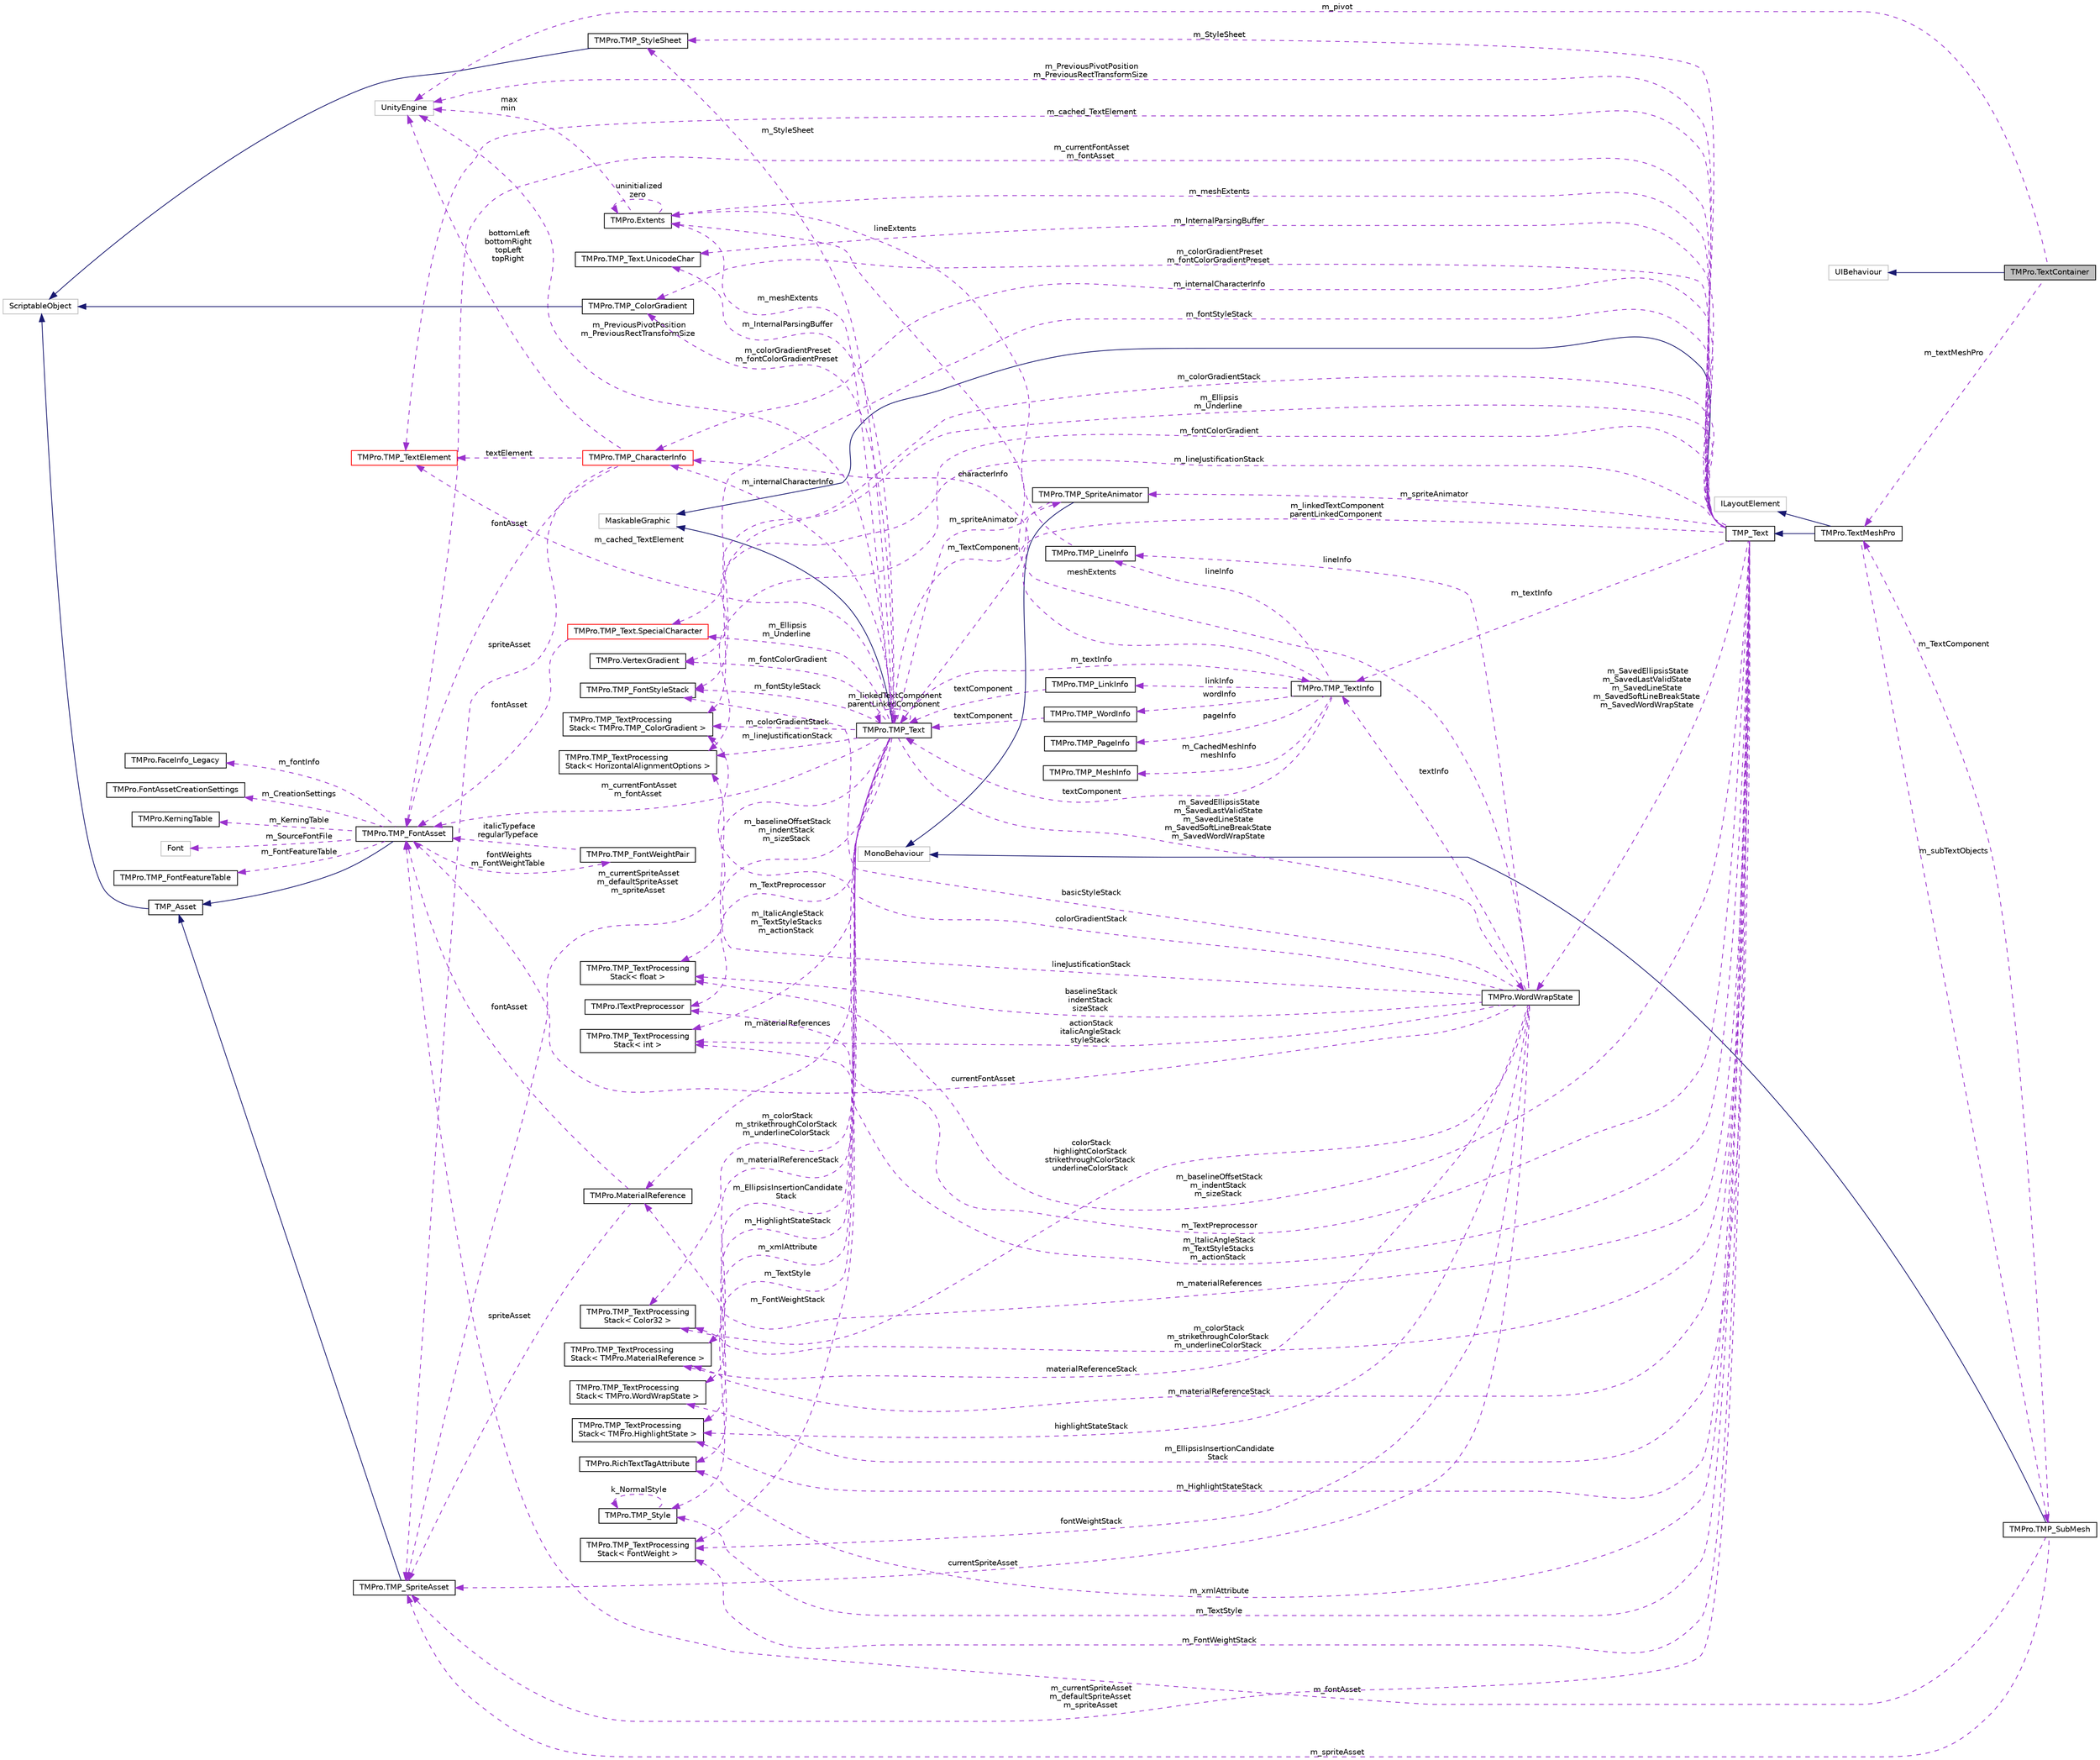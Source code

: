 digraph "TMPro.TextContainer"
{
 // LATEX_PDF_SIZE
  edge [fontname="Helvetica",fontsize="10",labelfontname="Helvetica",labelfontsize="10"];
  node [fontname="Helvetica",fontsize="10",shape=record];
  rankdir="LR";
  Node1 [label="TMPro.TextContainer",height=0.2,width=0.4,color="black", fillcolor="grey75", style="filled", fontcolor="black",tooltip=" "];
  Node2 -> Node1 [dir="back",color="midnightblue",fontsize="10",style="solid",fontname="Helvetica"];
  Node2 [label="UIBehaviour",height=0.2,width=0.4,color="grey75", fillcolor="white", style="filled",tooltip=" "];
  Node3 -> Node1 [dir="back",color="darkorchid3",fontsize="10",style="dashed",label=" m_pivot" ,fontname="Helvetica"];
  Node3 [label="UnityEngine",height=0.2,width=0.4,color="grey75", fillcolor="white", style="filled",tooltip=" "];
  Node4 -> Node1 [dir="back",color="darkorchid3",fontsize="10",style="dashed",label=" m_textMeshPro" ,fontname="Helvetica"];
  Node4 [label="TMPro.TextMeshPro",height=0.2,width=0.4,color="black", fillcolor="white", style="filled",URL="$class_t_m_pro_1_1_text_mesh_pro.html",tooltip=" "];
  Node5 -> Node4 [dir="back",color="midnightblue",fontsize="10",style="solid",fontname="Helvetica"];
  Node5 [label="TMP_Text",height=0.2,width=0.4,color="black", fillcolor="white", style="filled",URL="$class_t_m_pro_1_1_t_m_p___text.html",tooltip="Base class which contains common properties and functions shared between the TextMeshPro and TextMesh..."];
  Node6 -> Node5 [dir="back",color="midnightblue",fontsize="10",style="solid",fontname="Helvetica"];
  Node6 [label="MaskableGraphic",height=0.2,width=0.4,color="grey75", fillcolor="white", style="filled",tooltip=" "];
  Node7 -> Node5 [dir="back",color="darkorchid3",fontsize="10",style="dashed",label=" m_fontStyleStack" ,fontname="Helvetica"];
  Node7 [label="TMPro.TMP_FontStyleStack",height=0.2,width=0.4,color="black", fillcolor="white", style="filled",URL="$struct_t_m_pro_1_1_t_m_p___font_style_stack.html",tooltip="Structure used to track basic XML tags which are binary (on / off)"];
  Node8 -> Node5 [dir="back",color="darkorchid3",fontsize="10",style="dashed",label=" m_colorGradientStack" ,fontname="Helvetica"];
  Node8 [label="TMPro.TMP_TextProcessing\lStack\< TMPro.TMP_ColorGradient \>",height=0.2,width=0.4,color="black", fillcolor="white", style="filled",URL="$struct_t_m_pro_1_1_t_m_p___text_processing_stack.html",tooltip=" "];
  Node9 -> Node5 [dir="back",color="darkorchid3",fontsize="10",style="dashed",label=" m_InternalParsingBuffer" ,fontname="Helvetica"];
  Node9 [label="TMPro.TMP_Text.UnicodeChar",height=0.2,width=0.4,color="black", fillcolor="white", style="filled",URL="$struct_t_m_pro_1_1_t_m_p___text_1_1_unicode_char.html",tooltip=" "];
  Node10 -> Node5 [dir="back",color="darkorchid3",fontsize="10",style="dashed",label=" m_lineJustificationStack" ,fontname="Helvetica"];
  Node10 [label="TMPro.TMP_TextProcessing\lStack\< HorizontalAlignmentOptions \>",height=0.2,width=0.4,color="black", fillcolor="white", style="filled",URL="$struct_t_m_pro_1_1_t_m_p___text_processing_stack.html",tooltip=" "];
  Node11 -> Node5 [dir="back",color="darkorchid3",fontsize="10",style="dashed",label=" m_materialReferences" ,fontname="Helvetica"];
  Node11 [label="TMPro.MaterialReference",height=0.2,width=0.4,color="black", fillcolor="white", style="filled",URL="$struct_t_m_pro_1_1_material_reference.html",tooltip=" "];
  Node12 -> Node11 [dir="back",color="darkorchid3",fontsize="10",style="dashed",label=" fontAsset" ,fontname="Helvetica"];
  Node12 [label="TMPro.TMP_FontAsset",height=0.2,width=0.4,color="black", fillcolor="white", style="filled",URL="$class_t_m_pro_1_1_t_m_p___font_asset.html",tooltip=" "];
  Node13 -> Node12 [dir="back",color="midnightblue",fontsize="10",style="solid",fontname="Helvetica"];
  Node13 [label="TMP_Asset",height=0.2,width=0.4,color="black", fillcolor="white", style="filled",URL="$class_t_m_pro_1_1_t_m_p___asset.html",tooltip=" "];
  Node14 -> Node13 [dir="back",color="midnightblue",fontsize="10",style="solid",fontname="Helvetica"];
  Node14 [label="ScriptableObject",height=0.2,width=0.4,color="grey75", fillcolor="white", style="filled",tooltip=" "];
  Node15 -> Node12 [dir="back",color="darkorchid3",fontsize="10",style="dashed",label=" m_CreationSettings" ,fontname="Helvetica"];
  Node15 [label="TMPro.FontAssetCreationSettings",height=0.2,width=0.4,color="black", fillcolor="white", style="filled",URL="$struct_t_m_pro_1_1_font_asset_creation_settings.html",tooltip=" "];
  Node16 -> Node12 [dir="back",color="darkorchid3",fontsize="10",style="dashed",label=" m_KerningTable" ,fontname="Helvetica"];
  Node16 [label="TMPro.KerningTable",height=0.2,width=0.4,color="black", fillcolor="white", style="filled",URL="$class_t_m_pro_1_1_kerning_table.html",tooltip=" "];
  Node17 -> Node12 [dir="back",color="darkorchid3",fontsize="10",style="dashed",label=" fontWeights\nm_FontWeightTable" ,fontname="Helvetica"];
  Node17 [label="TMPro.TMP_FontWeightPair",height=0.2,width=0.4,color="black", fillcolor="white", style="filled",URL="$struct_t_m_pro_1_1_t_m_p___font_weight_pair.html",tooltip="Contains the font assets for the regular and italic styles associated with a given font weight."];
  Node12 -> Node17 [dir="back",color="darkorchid3",fontsize="10",style="dashed",label=" italicTypeface\nregularTypeface" ,fontname="Helvetica"];
  Node18 -> Node12 [dir="back",color="darkorchid3",fontsize="10",style="dashed",label=" m_SourceFontFile" ,fontname="Helvetica"];
  Node18 [label="Font",height=0.2,width=0.4,color="grey75", fillcolor="white", style="filled",tooltip=" "];
  Node19 -> Node12 [dir="back",color="darkorchid3",fontsize="10",style="dashed",label=" m_FontFeatureTable" ,fontname="Helvetica"];
  Node19 [label="TMPro.TMP_FontFeatureTable",height=0.2,width=0.4,color="black", fillcolor="white", style="filled",URL="$class_t_m_pro_1_1_t_m_p___font_feature_table.html",tooltip="Table that contains the various font features available for the given font asset."];
  Node20 -> Node12 [dir="back",color="darkorchid3",fontsize="10",style="dashed",label=" m_fontInfo" ,fontname="Helvetica"];
  Node20 [label="TMPro.FaceInfo_Legacy",height=0.2,width=0.4,color="black", fillcolor="white", style="filled",URL="$class_t_m_pro_1_1_face_info___legacy.html",tooltip="Class that contains the basic information about the font."];
  Node21 -> Node11 [dir="back",color="darkorchid3",fontsize="10",style="dashed",label=" spriteAsset" ,fontname="Helvetica"];
  Node21 [label="TMPro.TMP_SpriteAsset",height=0.2,width=0.4,color="black", fillcolor="white", style="filled",URL="$class_t_m_pro_1_1_t_m_p___sprite_asset.html",tooltip=" "];
  Node13 -> Node21 [dir="back",color="midnightblue",fontsize="10",style="solid",fontname="Helvetica"];
  Node22 -> Node5 [dir="back",color="darkorchid3",fontsize="10",style="dashed",label=" m_textInfo" ,fontname="Helvetica"];
  Node22 [label="TMPro.TMP_TextInfo",height=0.2,width=0.4,color="black", fillcolor="white", style="filled",URL="$class_t_m_pro_1_1_t_m_p___text_info.html",tooltip="Class which contains information about every element contained within the text object."];
  Node23 -> Node22 [dir="back",color="darkorchid3",fontsize="10",style="dashed",label=" linkInfo" ,fontname="Helvetica"];
  Node23 [label="TMPro.TMP_LinkInfo",height=0.2,width=0.4,color="black", fillcolor="white", style="filled",URL="$struct_t_m_pro_1_1_t_m_p___link_info.html",tooltip="Structure containing information about individual links contained in the text object."];
  Node24 -> Node23 [dir="back",color="darkorchid3",fontsize="10",style="dashed",label=" textComponent" ,fontname="Helvetica"];
  Node24 [label="TMPro.TMP_Text",height=0.2,width=0.4,color="black", fillcolor="white", style="filled",URL="$class_t_m_pro_1_1_t_m_p___text.html",tooltip="Base class which contains common properties and functions shared between the TextMeshPro and TextMesh..."];
  Node6 -> Node24 [dir="back",color="midnightblue",fontsize="10",style="solid",fontname="Helvetica"];
  Node7 -> Node24 [dir="back",color="darkorchid3",fontsize="10",style="dashed",label=" m_fontStyleStack" ,fontname="Helvetica"];
  Node8 -> Node24 [dir="back",color="darkorchid3",fontsize="10",style="dashed",label=" m_colorGradientStack" ,fontname="Helvetica"];
  Node9 -> Node24 [dir="back",color="darkorchid3",fontsize="10",style="dashed",label=" m_InternalParsingBuffer" ,fontname="Helvetica"];
  Node10 -> Node24 [dir="back",color="darkorchid3",fontsize="10",style="dashed",label=" m_lineJustificationStack" ,fontname="Helvetica"];
  Node11 -> Node24 [dir="back",color="darkorchid3",fontsize="10",style="dashed",label=" m_materialReferences" ,fontname="Helvetica"];
  Node22 -> Node24 [dir="back",color="darkorchid3",fontsize="10",style="dashed",label=" m_textInfo" ,fontname="Helvetica"];
  Node25 -> Node24 [dir="back",color="darkorchid3",fontsize="10",style="dashed",label=" m_meshExtents" ,fontname="Helvetica"];
  Node25 [label="TMPro.Extents",height=0.2,width=0.4,color="black", fillcolor="white", style="filled",URL="$struct_t_m_pro_1_1_extents.html",tooltip=" "];
  Node25 -> Node25 [dir="back",color="darkorchid3",fontsize="10",style="dashed",label=" uninitialized\nzero" ,fontname="Helvetica"];
  Node3 -> Node25 [dir="back",color="darkorchid3",fontsize="10",style="dashed",label=" max\nmin" ,fontname="Helvetica"];
  Node12 -> Node24 [dir="back",color="darkorchid3",fontsize="10",style="dashed",label=" m_currentFontAsset\nm_fontAsset" ,fontname="Helvetica"];
  Node3 -> Node24 [dir="back",color="darkorchid3",fontsize="10",style="dashed",label=" m_PreviousPivotPosition\nm_PreviousRectTransformSize" ,fontname="Helvetica"];
  Node26 -> Node24 [dir="back",color="darkorchid3",fontsize="10",style="dashed",label=" m_StyleSheet" ,fontname="Helvetica"];
  Node26 [label="TMPro.TMP_StyleSheet",height=0.2,width=0.4,color="black", fillcolor="white", style="filled",URL="$class_t_m_pro_1_1_t_m_p___style_sheet.html",tooltip=" "];
  Node14 -> Node26 [dir="back",color="midnightblue",fontsize="10",style="solid",fontname="Helvetica"];
  Node27 -> Node24 [dir="back",color="darkorchid3",fontsize="10",style="dashed",label=" m_fontColorGradient" ,fontname="Helvetica"];
  Node27 [label="TMPro.VertexGradient",height=0.2,width=0.4,color="black", fillcolor="white", style="filled",URL="$struct_t_m_pro_1_1_vertex_gradient.html",tooltip="TMP custom data type to represent 32 bit characters."];
  Node28 -> Node24 [dir="back",color="darkorchid3",fontsize="10",style="dashed",label=" m_Ellipsis\nm_Underline" ,fontname="Helvetica"];
  Node28 [label="TMPro.TMP_Text.SpecialCharacter",height=0.2,width=0.4,color="red", fillcolor="white", style="filled",URL="$struct_t_m_pro_1_1_t_m_p___text_1_1_special_character.html",tooltip=" "];
  Node12 -> Node28 [dir="back",color="darkorchid3",fontsize="10",style="dashed",label=" fontAsset" ,fontname="Helvetica"];
  Node24 -> Node24 [dir="back",color="darkorchid3",fontsize="10",style="dashed",label=" m_linkedTextComponent\nparentLinkedComponent" ,fontname="Helvetica"];
  Node32 -> Node24 [dir="back",color="darkorchid3",fontsize="10",style="dashed",label=" m_TextPreprocessor" ,fontname="Helvetica"];
  Node32 [label="TMPro.ITextPreprocessor",height=0.2,width=0.4,color="black", fillcolor="white", style="filled",URL="$interface_t_m_pro_1_1_i_text_preprocessor.html",tooltip="Interface used for preprocessing and shaping of text."];
  Node33 -> Node24 [dir="back",color="darkorchid3",fontsize="10",style="dashed",label=" m_colorStack\nm_strikethroughColorStack\nm_underlineColorStack" ,fontname="Helvetica"];
  Node33 [label="TMPro.TMP_TextProcessing\lStack\< Color32 \>",height=0.2,width=0.4,color="black", fillcolor="white", style="filled",URL="$struct_t_m_pro_1_1_t_m_p___text_processing_stack.html",tooltip=" "];
  Node34 -> Node24 [dir="back",color="darkorchid3",fontsize="10",style="dashed",label=" m_colorGradientPreset\nm_fontColorGradientPreset" ,fontname="Helvetica"];
  Node34 [label="TMPro.TMP_ColorGradient",height=0.2,width=0.4,color="black", fillcolor="white", style="filled",URL="$class_t_m_pro_1_1_t_m_p___color_gradient.html",tooltip=" "];
  Node14 -> Node34 [dir="back",color="midnightblue",fontsize="10",style="solid",fontname="Helvetica"];
  Node35 -> Node24 [dir="back",color="darkorchid3",fontsize="10",style="dashed",label=" m_spriteAnimator" ,fontname="Helvetica"];
  Node35 [label="TMPro.TMP_SpriteAnimator",height=0.2,width=0.4,color="black", fillcolor="white", style="filled",URL="$class_t_m_pro_1_1_t_m_p___sprite_animator.html",tooltip=" "];
  Node36 -> Node35 [dir="back",color="midnightblue",fontsize="10",style="solid",fontname="Helvetica"];
  Node36 [label="MonoBehaviour",height=0.2,width=0.4,color="grey75", fillcolor="white", style="filled",tooltip=" "];
  Node24 -> Node35 [dir="back",color="darkorchid3",fontsize="10",style="dashed",label=" m_TextComponent" ,fontname="Helvetica"];
  Node37 -> Node24 [dir="back",color="darkorchid3",fontsize="10",style="dashed",label=" m_FontWeightStack" ,fontname="Helvetica"];
  Node37 [label="TMPro.TMP_TextProcessing\lStack\< FontWeight \>",height=0.2,width=0.4,color="black", fillcolor="white", style="filled",URL="$struct_t_m_pro_1_1_t_m_p___text_processing_stack.html",tooltip=" "];
  Node38 -> Node24 [dir="back",color="darkorchid3",fontsize="10",style="dashed",label=" m_baselineOffsetStack\nm_indentStack\nm_sizeStack" ,fontname="Helvetica"];
  Node38 [label="TMPro.TMP_TextProcessing\lStack\< float \>",height=0.2,width=0.4,color="black", fillcolor="white", style="filled",URL="$struct_t_m_pro_1_1_t_m_p___text_processing_stack.html",tooltip=" "];
  Node39 -> Node24 [dir="back",color="darkorchid3",fontsize="10",style="dashed",label=" m_ItalicAngleStack\nm_TextStyleStacks\nm_actionStack" ,fontname="Helvetica"];
  Node39 [label="TMPro.TMP_TextProcessing\lStack\< int \>",height=0.2,width=0.4,color="black", fillcolor="white", style="filled",URL="$struct_t_m_pro_1_1_t_m_p___text_processing_stack.html",tooltip=" "];
  Node40 -> Node24 [dir="back",color="darkorchid3",fontsize="10",style="dashed",label=" m_SavedEllipsisState\nm_SavedLastValidState\nm_SavedLineState\nm_SavedSoftLineBreakState\nm_SavedWordWrapState" ,fontname="Helvetica"];
  Node40 [label="TMPro.WordWrapState",height=0.2,width=0.4,color="black", fillcolor="white", style="filled",URL="$struct_t_m_pro_1_1_word_wrap_state.html",tooltip=" "];
  Node7 -> Node40 [dir="back",color="darkorchid3",fontsize="10",style="dashed",label=" basicStyleStack" ,fontname="Helvetica"];
  Node10 -> Node40 [dir="back",color="darkorchid3",fontsize="10",style="dashed",label=" lineJustificationStack" ,fontname="Helvetica"];
  Node8 -> Node40 [dir="back",color="darkorchid3",fontsize="10",style="dashed",label=" colorGradientStack" ,fontname="Helvetica"];
  Node41 -> Node40 [dir="back",color="darkorchid3",fontsize="10",style="dashed",label=" lineInfo" ,fontname="Helvetica"];
  Node41 [label="TMPro.TMP_LineInfo",height=0.2,width=0.4,color="black", fillcolor="white", style="filled",URL="$struct_t_m_pro_1_1_t_m_p___line_info.html",tooltip="Structure which contains information about the individual lines of text."];
  Node25 -> Node41 [dir="back",color="darkorchid3",fontsize="10",style="dashed",label=" lineExtents" ,fontname="Helvetica"];
  Node22 -> Node40 [dir="back",color="darkorchid3",fontsize="10",style="dashed",label=" textInfo" ,fontname="Helvetica"];
  Node25 -> Node40 [dir="back",color="darkorchid3",fontsize="10",style="dashed",label=" meshExtents" ,fontname="Helvetica"];
  Node12 -> Node40 [dir="back",color="darkorchid3",fontsize="10",style="dashed",label=" currentFontAsset" ,fontname="Helvetica"];
  Node33 -> Node40 [dir="back",color="darkorchid3",fontsize="10",style="dashed",label=" colorStack\nhighlightColorStack\nstrikethroughColorStack\nunderlineColorStack" ,fontname="Helvetica"];
  Node37 -> Node40 [dir="back",color="darkorchid3",fontsize="10",style="dashed",label=" fontWeightStack" ,fontname="Helvetica"];
  Node38 -> Node40 [dir="back",color="darkorchid3",fontsize="10",style="dashed",label=" baselineStack\nindentStack\nsizeStack" ,fontname="Helvetica"];
  Node42 -> Node40 [dir="back",color="darkorchid3",fontsize="10",style="dashed",label=" materialReferenceStack" ,fontname="Helvetica"];
  Node42 [label="TMPro.TMP_TextProcessing\lStack\< TMPro.MaterialReference \>",height=0.2,width=0.4,color="black", fillcolor="white", style="filled",URL="$struct_t_m_pro_1_1_t_m_p___text_processing_stack.html",tooltip=" "];
  Node39 -> Node40 [dir="back",color="darkorchid3",fontsize="10",style="dashed",label=" actionStack\nitalicAngleStack\nstyleStack" ,fontname="Helvetica"];
  Node43 -> Node40 [dir="back",color="darkorchid3",fontsize="10",style="dashed",label=" highlightStateStack" ,fontname="Helvetica"];
  Node43 [label="TMPro.TMP_TextProcessing\lStack\< TMPro.HighlightState \>",height=0.2,width=0.4,color="black", fillcolor="white", style="filled",URL="$struct_t_m_pro_1_1_t_m_p___text_processing_stack.html",tooltip=" "];
  Node21 -> Node40 [dir="back",color="darkorchid3",fontsize="10",style="dashed",label=" currentSpriteAsset" ,fontname="Helvetica"];
  Node42 -> Node24 [dir="back",color="darkorchid3",fontsize="10",style="dashed",label=" m_materialReferenceStack" ,fontname="Helvetica"];
  Node43 -> Node24 [dir="back",color="darkorchid3",fontsize="10",style="dashed",label=" m_HighlightStateStack" ,fontname="Helvetica"];
  Node44 -> Node24 [dir="back",color="darkorchid3",fontsize="10",style="dashed",label=" m_EllipsisInsertionCandidate\lStack" ,fontname="Helvetica"];
  Node44 [label="TMPro.TMP_TextProcessing\lStack\< TMPro.WordWrapState \>",height=0.2,width=0.4,color="black", fillcolor="white", style="filled",URL="$struct_t_m_pro_1_1_t_m_p___text_processing_stack.html",tooltip=" "];
  Node45 -> Node24 [dir="back",color="darkorchid3",fontsize="10",style="dashed",label=" m_xmlAttribute" ,fontname="Helvetica"];
  Node45 [label="TMPro.RichTextTagAttribute",height=0.2,width=0.4,color="black", fillcolor="white", style="filled",URL="$struct_t_m_pro_1_1_rich_text_tag_attribute.html",tooltip=" "];
  Node46 -> Node24 [dir="back",color="darkorchid3",fontsize="10",style="dashed",label=" m_internalCharacterInfo" ,fontname="Helvetica"];
  Node46 [label="TMPro.TMP_CharacterInfo",height=0.2,width=0.4,color="red", fillcolor="white", style="filled",URL="$struct_t_m_pro_1_1_t_m_p___character_info.html",tooltip="Structure containing information about individual text elements (character or sprites)."];
  Node12 -> Node46 [dir="back",color="darkorchid3",fontsize="10",style="dashed",label=" fontAsset" ,fontname="Helvetica"];
  Node3 -> Node46 [dir="back",color="darkorchid3",fontsize="10",style="dashed",label=" bottomLeft\nbottomRight\ntopLeft\ntopRight" ,fontname="Helvetica"];
  Node21 -> Node46 [dir="back",color="darkorchid3",fontsize="10",style="dashed",label=" spriteAsset" ,fontname="Helvetica"];
  Node50 -> Node46 [dir="back",color="darkorchid3",fontsize="10",style="dashed",label=" textElement" ,fontname="Helvetica"];
  Node50 [label="TMPro.TMP_TextElement",height=0.2,width=0.4,color="red", fillcolor="white", style="filled",URL="$class_t_m_pro_1_1_t_m_p___text_element.html",tooltip="Base class for all text elements like Character and SpriteCharacter."];
  Node50 -> Node24 [dir="back",color="darkorchid3",fontsize="10",style="dashed",label=" m_cached_TextElement" ,fontname="Helvetica"];
  Node51 -> Node24 [dir="back",color="darkorchid3",fontsize="10",style="dashed",label=" m_TextStyle" ,fontname="Helvetica"];
  Node51 [label="TMPro.TMP_Style",height=0.2,width=0.4,color="black", fillcolor="white", style="filled",URL="$class_t_m_pro_1_1_t_m_p___style.html",tooltip=" "];
  Node51 -> Node51 [dir="back",color="darkorchid3",fontsize="10",style="dashed",label=" k_NormalStyle" ,fontname="Helvetica"];
  Node21 -> Node24 [dir="back",color="darkorchid3",fontsize="10",style="dashed",label=" m_currentSpriteAsset\nm_defaultSpriteAsset\nm_spriteAsset" ,fontname="Helvetica"];
  Node52 -> Node22 [dir="back",color="darkorchid3",fontsize="10",style="dashed",label=" pageInfo" ,fontname="Helvetica"];
  Node52 [label="TMPro.TMP_PageInfo",height=0.2,width=0.4,color="black", fillcolor="white", style="filled",URL="$struct_t_m_pro_1_1_t_m_p___page_info.html",tooltip=" "];
  Node41 -> Node22 [dir="back",color="darkorchid3",fontsize="10",style="dashed",label=" lineInfo" ,fontname="Helvetica"];
  Node24 -> Node22 [dir="back",color="darkorchid3",fontsize="10",style="dashed",label=" textComponent" ,fontname="Helvetica"];
  Node53 -> Node22 [dir="back",color="darkorchid3",fontsize="10",style="dashed",label=" m_CachedMeshInfo\nmeshInfo" ,fontname="Helvetica"];
  Node53 [label="TMPro.TMP_MeshInfo",height=0.2,width=0.4,color="black", fillcolor="white", style="filled",URL="$struct_t_m_pro_1_1_t_m_p___mesh_info.html",tooltip="Structure which contains the vertex attributes (geometry) of the text object."];
  Node54 -> Node22 [dir="back",color="darkorchid3",fontsize="10",style="dashed",label=" wordInfo" ,fontname="Helvetica"];
  Node54 [label="TMPro.TMP_WordInfo",height=0.2,width=0.4,color="black", fillcolor="white", style="filled",URL="$struct_t_m_pro_1_1_t_m_p___word_info.html",tooltip="Structure containing information about the individual words contained in the text object."];
  Node24 -> Node54 [dir="back",color="darkorchid3",fontsize="10",style="dashed",label=" textComponent" ,fontname="Helvetica"];
  Node46 -> Node22 [dir="back",color="darkorchid3",fontsize="10",style="dashed",label=" characterInfo" ,fontname="Helvetica"];
  Node25 -> Node5 [dir="back",color="darkorchid3",fontsize="10",style="dashed",label=" m_meshExtents" ,fontname="Helvetica"];
  Node12 -> Node5 [dir="back",color="darkorchid3",fontsize="10",style="dashed",label=" m_currentFontAsset\nm_fontAsset" ,fontname="Helvetica"];
  Node3 -> Node5 [dir="back",color="darkorchid3",fontsize="10",style="dashed",label=" m_PreviousPivotPosition\nm_PreviousRectTransformSize" ,fontname="Helvetica"];
  Node26 -> Node5 [dir="back",color="darkorchid3",fontsize="10",style="dashed",label=" m_StyleSheet" ,fontname="Helvetica"];
  Node27 -> Node5 [dir="back",color="darkorchid3",fontsize="10",style="dashed",label=" m_fontColorGradient" ,fontname="Helvetica"];
  Node28 -> Node5 [dir="back",color="darkorchid3",fontsize="10",style="dashed",label=" m_Ellipsis\nm_Underline" ,fontname="Helvetica"];
  Node24 -> Node5 [dir="back",color="darkorchid3",fontsize="10",style="dashed",label=" m_linkedTextComponent\nparentLinkedComponent" ,fontname="Helvetica"];
  Node32 -> Node5 [dir="back",color="darkorchid3",fontsize="10",style="dashed",label=" m_TextPreprocessor" ,fontname="Helvetica"];
  Node33 -> Node5 [dir="back",color="darkorchid3",fontsize="10",style="dashed",label=" m_colorStack\nm_strikethroughColorStack\nm_underlineColorStack" ,fontname="Helvetica"];
  Node34 -> Node5 [dir="back",color="darkorchid3",fontsize="10",style="dashed",label=" m_colorGradientPreset\nm_fontColorGradientPreset" ,fontname="Helvetica"];
  Node35 -> Node5 [dir="back",color="darkorchid3",fontsize="10",style="dashed",label=" m_spriteAnimator" ,fontname="Helvetica"];
  Node37 -> Node5 [dir="back",color="darkorchid3",fontsize="10",style="dashed",label=" m_FontWeightStack" ,fontname="Helvetica"];
  Node38 -> Node5 [dir="back",color="darkorchid3",fontsize="10",style="dashed",label=" m_baselineOffsetStack\nm_indentStack\nm_sizeStack" ,fontname="Helvetica"];
  Node39 -> Node5 [dir="back",color="darkorchid3",fontsize="10",style="dashed",label=" m_ItalicAngleStack\nm_TextStyleStacks\nm_actionStack" ,fontname="Helvetica"];
  Node40 -> Node5 [dir="back",color="darkorchid3",fontsize="10",style="dashed",label=" m_SavedEllipsisState\nm_SavedLastValidState\nm_SavedLineState\nm_SavedSoftLineBreakState\nm_SavedWordWrapState" ,fontname="Helvetica"];
  Node42 -> Node5 [dir="back",color="darkorchid3",fontsize="10",style="dashed",label=" m_materialReferenceStack" ,fontname="Helvetica"];
  Node43 -> Node5 [dir="back",color="darkorchid3",fontsize="10",style="dashed",label=" m_HighlightStateStack" ,fontname="Helvetica"];
  Node44 -> Node5 [dir="back",color="darkorchid3",fontsize="10",style="dashed",label=" m_EllipsisInsertionCandidate\lStack" ,fontname="Helvetica"];
  Node45 -> Node5 [dir="back",color="darkorchid3",fontsize="10",style="dashed",label=" m_xmlAttribute" ,fontname="Helvetica"];
  Node46 -> Node5 [dir="back",color="darkorchid3",fontsize="10",style="dashed",label=" m_internalCharacterInfo" ,fontname="Helvetica"];
  Node50 -> Node5 [dir="back",color="darkorchid3",fontsize="10",style="dashed",label=" m_cached_TextElement" ,fontname="Helvetica"];
  Node51 -> Node5 [dir="back",color="darkorchid3",fontsize="10",style="dashed",label=" m_TextStyle" ,fontname="Helvetica"];
  Node21 -> Node5 [dir="back",color="darkorchid3",fontsize="10",style="dashed",label=" m_currentSpriteAsset\nm_defaultSpriteAsset\nm_spriteAsset" ,fontname="Helvetica"];
  Node55 -> Node4 [dir="back",color="midnightblue",fontsize="10",style="solid",fontname="Helvetica"];
  Node55 [label="ILayoutElement",height=0.2,width=0.4,color="grey75", fillcolor="white", style="filled",tooltip=" "];
  Node56 -> Node4 [dir="back",color="darkorchid3",fontsize="10",style="dashed",label=" m_subTextObjects" ,fontname="Helvetica"];
  Node56 [label="TMPro.TMP_SubMesh",height=0.2,width=0.4,color="black", fillcolor="white", style="filled",URL="$class_t_m_pro_1_1_t_m_p___sub_mesh.html",tooltip=" "];
  Node36 -> Node56 [dir="back",color="midnightblue",fontsize="10",style="solid",fontname="Helvetica"];
  Node12 -> Node56 [dir="back",color="darkorchid3",fontsize="10",style="dashed",label=" m_fontAsset" ,fontname="Helvetica"];
  Node4 -> Node56 [dir="back",color="darkorchid3",fontsize="10",style="dashed",label=" m_TextComponent" ,fontname="Helvetica"];
  Node21 -> Node56 [dir="back",color="darkorchid3",fontsize="10",style="dashed",label=" m_spriteAsset" ,fontname="Helvetica"];
}
